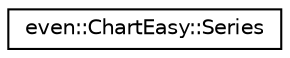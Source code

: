 digraph "Graphical Class Hierarchy"
{
  edge [fontname="Helvetica",fontsize="10",labelfontname="Helvetica",labelfontsize="10"];
  node [fontname="Helvetica",fontsize="10",shape=record];
  rankdir="LR";
  Node0 [label="even::ChartEasy::Series",height=0.2,width=0.4,color="black", fillcolor="white", style="filled",URL="$structeven_1_1_chart_easy_1_1_series.html",tooltip="Entity of ChartEasy line. "];
}
